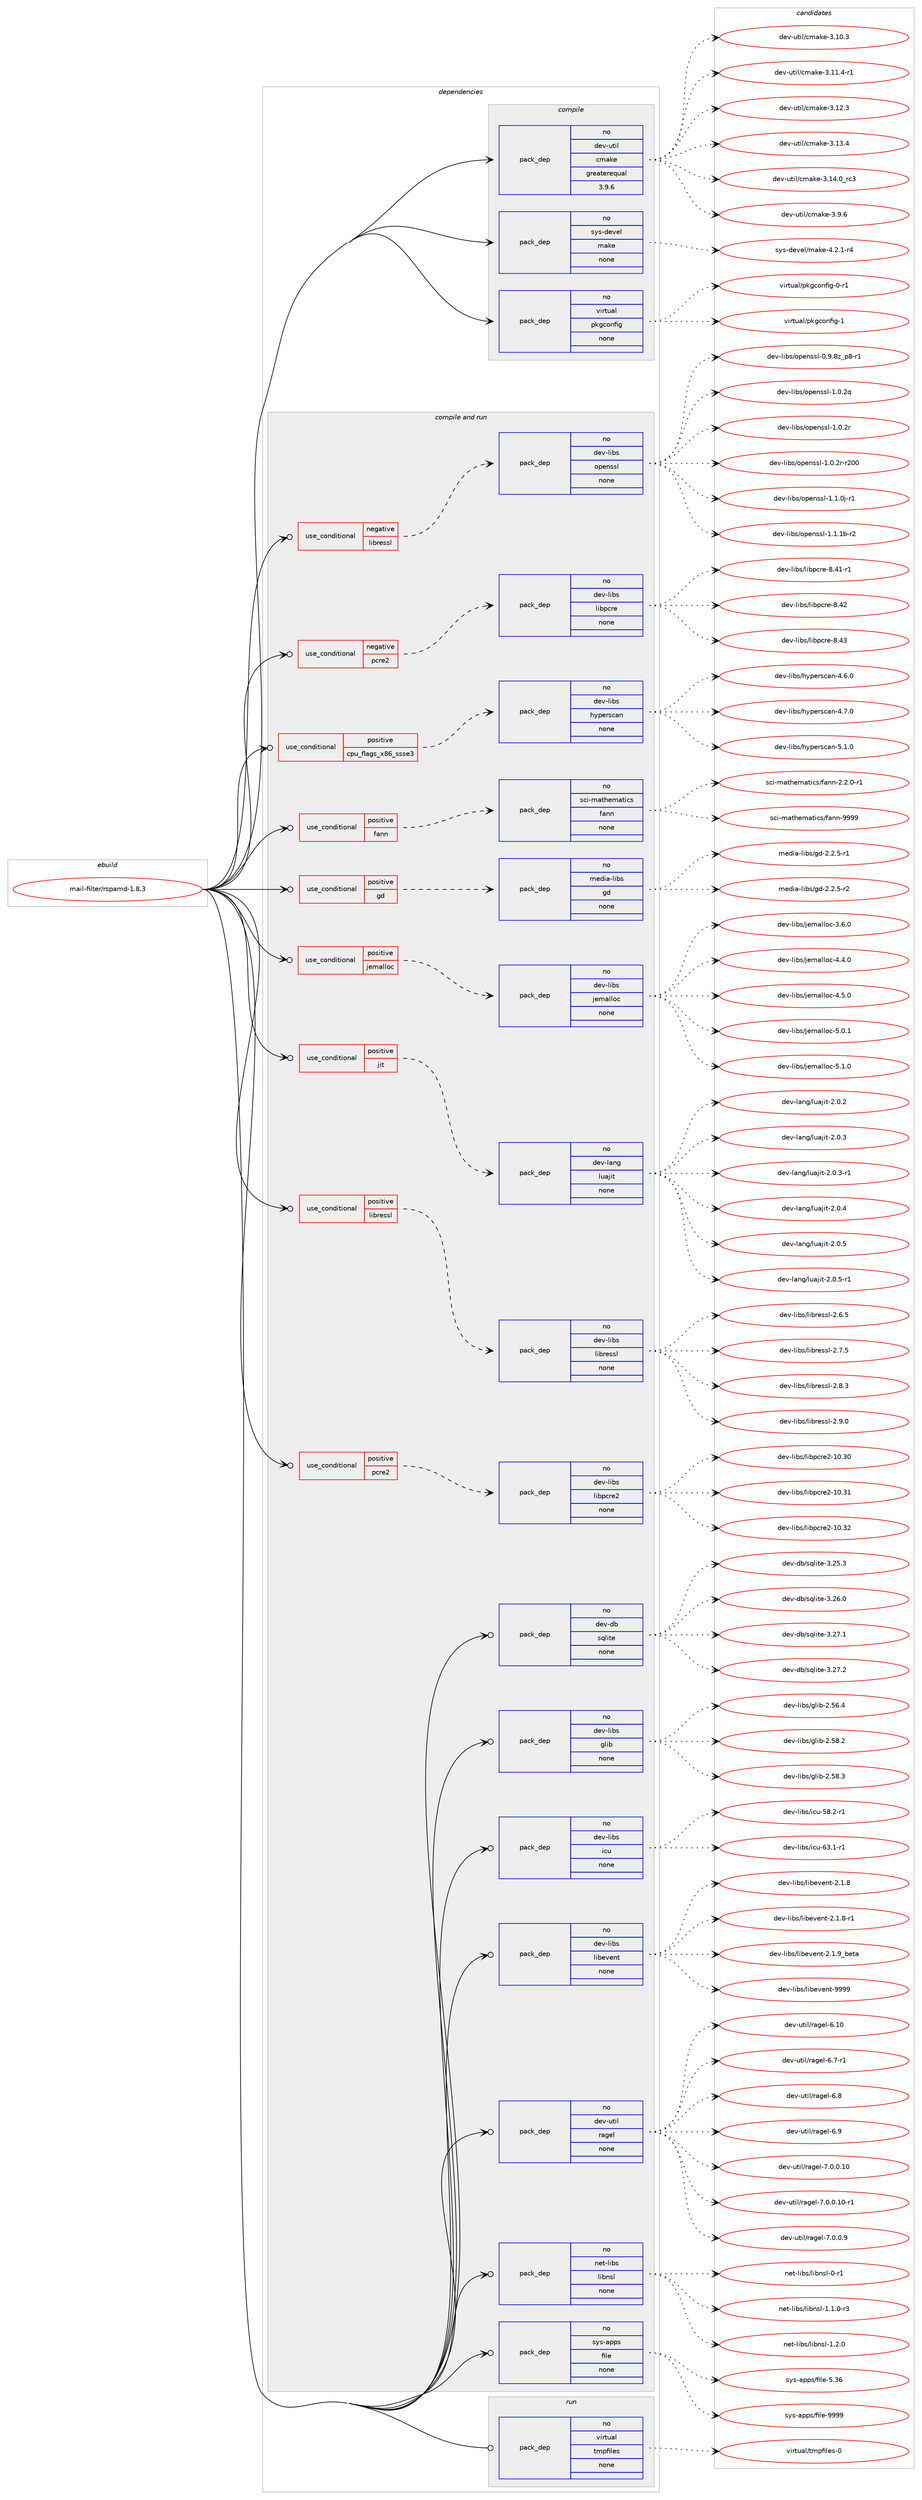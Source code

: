 digraph prolog {

# *************
# Graph options
# *************

newrank=true;
concentrate=true;
compound=true;
graph [rankdir=LR,fontname=Helvetica,fontsize=10,ranksep=1.5];#, ranksep=2.5, nodesep=0.2];
edge  [arrowhead=vee];
node  [fontname=Helvetica,fontsize=10];

# **********
# The ebuild
# **********

subgraph cluster_leftcol {
color=gray;
rank=same;
label=<<i>ebuild</i>>;
id [label="mail-filter/rspamd-1.8.3", color=red, width=4, href="../mail-filter/rspamd-1.8.3.svg"];
}

# ****************
# The dependencies
# ****************

subgraph cluster_midcol {
color=gray;
label=<<i>dependencies</i>>;
subgraph cluster_compile {
fillcolor="#eeeeee";
style=filled;
label=<<i>compile</i>>;
subgraph pack1139944 {
dependency1596135 [label=<<TABLE BORDER="0" CELLBORDER="1" CELLSPACING="0" CELLPADDING="4" WIDTH="220"><TR><TD ROWSPAN="6" CELLPADDING="30">pack_dep</TD></TR><TR><TD WIDTH="110">no</TD></TR><TR><TD>dev-util</TD></TR><TR><TD>cmake</TD></TR><TR><TD>greaterequal</TD></TR><TR><TD>3.9.6</TD></TR></TABLE>>, shape=none, color=blue];
}
id:e -> dependency1596135:w [weight=20,style="solid",arrowhead="vee"];
subgraph pack1139945 {
dependency1596136 [label=<<TABLE BORDER="0" CELLBORDER="1" CELLSPACING="0" CELLPADDING="4" WIDTH="220"><TR><TD ROWSPAN="6" CELLPADDING="30">pack_dep</TD></TR><TR><TD WIDTH="110">no</TD></TR><TR><TD>sys-devel</TD></TR><TR><TD>make</TD></TR><TR><TD>none</TD></TR><TR><TD></TD></TR></TABLE>>, shape=none, color=blue];
}
id:e -> dependency1596136:w [weight=20,style="solid",arrowhead="vee"];
subgraph pack1139946 {
dependency1596137 [label=<<TABLE BORDER="0" CELLBORDER="1" CELLSPACING="0" CELLPADDING="4" WIDTH="220"><TR><TD ROWSPAN="6" CELLPADDING="30">pack_dep</TD></TR><TR><TD WIDTH="110">no</TD></TR><TR><TD>virtual</TD></TR><TR><TD>pkgconfig</TD></TR><TR><TD>none</TD></TR><TR><TD></TD></TR></TABLE>>, shape=none, color=blue];
}
id:e -> dependency1596137:w [weight=20,style="solid",arrowhead="vee"];
}
subgraph cluster_compileandrun {
fillcolor="#eeeeee";
style=filled;
label=<<i>compile and run</i>>;
subgraph cond431073 {
dependency1596138 [label=<<TABLE BORDER="0" CELLBORDER="1" CELLSPACING="0" CELLPADDING="4"><TR><TD ROWSPAN="3" CELLPADDING="10">use_conditional</TD></TR><TR><TD>negative</TD></TR><TR><TD>libressl</TD></TR></TABLE>>, shape=none, color=red];
subgraph pack1139947 {
dependency1596139 [label=<<TABLE BORDER="0" CELLBORDER="1" CELLSPACING="0" CELLPADDING="4" WIDTH="220"><TR><TD ROWSPAN="6" CELLPADDING="30">pack_dep</TD></TR><TR><TD WIDTH="110">no</TD></TR><TR><TD>dev-libs</TD></TR><TR><TD>openssl</TD></TR><TR><TD>none</TD></TR><TR><TD></TD></TR></TABLE>>, shape=none, color=blue];
}
dependency1596138:e -> dependency1596139:w [weight=20,style="dashed",arrowhead="vee"];
}
id:e -> dependency1596138:w [weight=20,style="solid",arrowhead="odotvee"];
subgraph cond431074 {
dependency1596140 [label=<<TABLE BORDER="0" CELLBORDER="1" CELLSPACING="0" CELLPADDING="4"><TR><TD ROWSPAN="3" CELLPADDING="10">use_conditional</TD></TR><TR><TD>negative</TD></TR><TR><TD>pcre2</TD></TR></TABLE>>, shape=none, color=red];
subgraph pack1139948 {
dependency1596141 [label=<<TABLE BORDER="0" CELLBORDER="1" CELLSPACING="0" CELLPADDING="4" WIDTH="220"><TR><TD ROWSPAN="6" CELLPADDING="30">pack_dep</TD></TR><TR><TD WIDTH="110">no</TD></TR><TR><TD>dev-libs</TD></TR><TR><TD>libpcre</TD></TR><TR><TD>none</TD></TR><TR><TD></TD></TR></TABLE>>, shape=none, color=blue];
}
dependency1596140:e -> dependency1596141:w [weight=20,style="dashed",arrowhead="vee"];
}
id:e -> dependency1596140:w [weight=20,style="solid",arrowhead="odotvee"];
subgraph cond431075 {
dependency1596142 [label=<<TABLE BORDER="0" CELLBORDER="1" CELLSPACING="0" CELLPADDING="4"><TR><TD ROWSPAN="3" CELLPADDING="10">use_conditional</TD></TR><TR><TD>positive</TD></TR><TR><TD>cpu_flags_x86_ssse3</TD></TR></TABLE>>, shape=none, color=red];
subgraph pack1139949 {
dependency1596143 [label=<<TABLE BORDER="0" CELLBORDER="1" CELLSPACING="0" CELLPADDING="4" WIDTH="220"><TR><TD ROWSPAN="6" CELLPADDING="30">pack_dep</TD></TR><TR><TD WIDTH="110">no</TD></TR><TR><TD>dev-libs</TD></TR><TR><TD>hyperscan</TD></TR><TR><TD>none</TD></TR><TR><TD></TD></TR></TABLE>>, shape=none, color=blue];
}
dependency1596142:e -> dependency1596143:w [weight=20,style="dashed",arrowhead="vee"];
}
id:e -> dependency1596142:w [weight=20,style="solid",arrowhead="odotvee"];
subgraph cond431076 {
dependency1596144 [label=<<TABLE BORDER="0" CELLBORDER="1" CELLSPACING="0" CELLPADDING="4"><TR><TD ROWSPAN="3" CELLPADDING="10">use_conditional</TD></TR><TR><TD>positive</TD></TR><TR><TD>fann</TD></TR></TABLE>>, shape=none, color=red];
subgraph pack1139950 {
dependency1596145 [label=<<TABLE BORDER="0" CELLBORDER="1" CELLSPACING="0" CELLPADDING="4" WIDTH="220"><TR><TD ROWSPAN="6" CELLPADDING="30">pack_dep</TD></TR><TR><TD WIDTH="110">no</TD></TR><TR><TD>sci-mathematics</TD></TR><TR><TD>fann</TD></TR><TR><TD>none</TD></TR><TR><TD></TD></TR></TABLE>>, shape=none, color=blue];
}
dependency1596144:e -> dependency1596145:w [weight=20,style="dashed",arrowhead="vee"];
}
id:e -> dependency1596144:w [weight=20,style="solid",arrowhead="odotvee"];
subgraph cond431077 {
dependency1596146 [label=<<TABLE BORDER="0" CELLBORDER="1" CELLSPACING="0" CELLPADDING="4"><TR><TD ROWSPAN="3" CELLPADDING="10">use_conditional</TD></TR><TR><TD>positive</TD></TR><TR><TD>gd</TD></TR></TABLE>>, shape=none, color=red];
subgraph pack1139951 {
dependency1596147 [label=<<TABLE BORDER="0" CELLBORDER="1" CELLSPACING="0" CELLPADDING="4" WIDTH="220"><TR><TD ROWSPAN="6" CELLPADDING="30">pack_dep</TD></TR><TR><TD WIDTH="110">no</TD></TR><TR><TD>media-libs</TD></TR><TR><TD>gd</TD></TR><TR><TD>none</TD></TR><TR><TD></TD></TR></TABLE>>, shape=none, color=blue];
}
dependency1596146:e -> dependency1596147:w [weight=20,style="dashed",arrowhead="vee"];
}
id:e -> dependency1596146:w [weight=20,style="solid",arrowhead="odotvee"];
subgraph cond431078 {
dependency1596148 [label=<<TABLE BORDER="0" CELLBORDER="1" CELLSPACING="0" CELLPADDING="4"><TR><TD ROWSPAN="3" CELLPADDING="10">use_conditional</TD></TR><TR><TD>positive</TD></TR><TR><TD>jemalloc</TD></TR></TABLE>>, shape=none, color=red];
subgraph pack1139952 {
dependency1596149 [label=<<TABLE BORDER="0" CELLBORDER="1" CELLSPACING="0" CELLPADDING="4" WIDTH="220"><TR><TD ROWSPAN="6" CELLPADDING="30">pack_dep</TD></TR><TR><TD WIDTH="110">no</TD></TR><TR><TD>dev-libs</TD></TR><TR><TD>jemalloc</TD></TR><TR><TD>none</TD></TR><TR><TD></TD></TR></TABLE>>, shape=none, color=blue];
}
dependency1596148:e -> dependency1596149:w [weight=20,style="dashed",arrowhead="vee"];
}
id:e -> dependency1596148:w [weight=20,style="solid",arrowhead="odotvee"];
subgraph cond431079 {
dependency1596150 [label=<<TABLE BORDER="0" CELLBORDER="1" CELLSPACING="0" CELLPADDING="4"><TR><TD ROWSPAN="3" CELLPADDING="10">use_conditional</TD></TR><TR><TD>positive</TD></TR><TR><TD>jit</TD></TR></TABLE>>, shape=none, color=red];
subgraph pack1139953 {
dependency1596151 [label=<<TABLE BORDER="0" CELLBORDER="1" CELLSPACING="0" CELLPADDING="4" WIDTH="220"><TR><TD ROWSPAN="6" CELLPADDING="30">pack_dep</TD></TR><TR><TD WIDTH="110">no</TD></TR><TR><TD>dev-lang</TD></TR><TR><TD>luajit</TD></TR><TR><TD>none</TD></TR><TR><TD></TD></TR></TABLE>>, shape=none, color=blue];
}
dependency1596150:e -> dependency1596151:w [weight=20,style="dashed",arrowhead="vee"];
}
id:e -> dependency1596150:w [weight=20,style="solid",arrowhead="odotvee"];
subgraph cond431080 {
dependency1596152 [label=<<TABLE BORDER="0" CELLBORDER="1" CELLSPACING="0" CELLPADDING="4"><TR><TD ROWSPAN="3" CELLPADDING="10">use_conditional</TD></TR><TR><TD>positive</TD></TR><TR><TD>libressl</TD></TR></TABLE>>, shape=none, color=red];
subgraph pack1139954 {
dependency1596153 [label=<<TABLE BORDER="0" CELLBORDER="1" CELLSPACING="0" CELLPADDING="4" WIDTH="220"><TR><TD ROWSPAN="6" CELLPADDING="30">pack_dep</TD></TR><TR><TD WIDTH="110">no</TD></TR><TR><TD>dev-libs</TD></TR><TR><TD>libressl</TD></TR><TR><TD>none</TD></TR><TR><TD></TD></TR></TABLE>>, shape=none, color=blue];
}
dependency1596152:e -> dependency1596153:w [weight=20,style="dashed",arrowhead="vee"];
}
id:e -> dependency1596152:w [weight=20,style="solid",arrowhead="odotvee"];
subgraph cond431081 {
dependency1596154 [label=<<TABLE BORDER="0" CELLBORDER="1" CELLSPACING="0" CELLPADDING="4"><TR><TD ROWSPAN="3" CELLPADDING="10">use_conditional</TD></TR><TR><TD>positive</TD></TR><TR><TD>pcre2</TD></TR></TABLE>>, shape=none, color=red];
subgraph pack1139955 {
dependency1596155 [label=<<TABLE BORDER="0" CELLBORDER="1" CELLSPACING="0" CELLPADDING="4" WIDTH="220"><TR><TD ROWSPAN="6" CELLPADDING="30">pack_dep</TD></TR><TR><TD WIDTH="110">no</TD></TR><TR><TD>dev-libs</TD></TR><TR><TD>libpcre2</TD></TR><TR><TD>none</TD></TR><TR><TD></TD></TR></TABLE>>, shape=none, color=blue];
}
dependency1596154:e -> dependency1596155:w [weight=20,style="dashed",arrowhead="vee"];
}
id:e -> dependency1596154:w [weight=20,style="solid",arrowhead="odotvee"];
subgraph pack1139956 {
dependency1596156 [label=<<TABLE BORDER="0" CELLBORDER="1" CELLSPACING="0" CELLPADDING="4" WIDTH="220"><TR><TD ROWSPAN="6" CELLPADDING="30">pack_dep</TD></TR><TR><TD WIDTH="110">no</TD></TR><TR><TD>dev-db</TD></TR><TR><TD>sqlite</TD></TR><TR><TD>none</TD></TR><TR><TD></TD></TR></TABLE>>, shape=none, color=blue];
}
id:e -> dependency1596156:w [weight=20,style="solid",arrowhead="odotvee"];
subgraph pack1139957 {
dependency1596157 [label=<<TABLE BORDER="0" CELLBORDER="1" CELLSPACING="0" CELLPADDING="4" WIDTH="220"><TR><TD ROWSPAN="6" CELLPADDING="30">pack_dep</TD></TR><TR><TD WIDTH="110">no</TD></TR><TR><TD>dev-libs</TD></TR><TR><TD>glib</TD></TR><TR><TD>none</TD></TR><TR><TD></TD></TR></TABLE>>, shape=none, color=blue];
}
id:e -> dependency1596157:w [weight=20,style="solid",arrowhead="odotvee"];
subgraph pack1139958 {
dependency1596158 [label=<<TABLE BORDER="0" CELLBORDER="1" CELLSPACING="0" CELLPADDING="4" WIDTH="220"><TR><TD ROWSPAN="6" CELLPADDING="30">pack_dep</TD></TR><TR><TD WIDTH="110">no</TD></TR><TR><TD>dev-libs</TD></TR><TR><TD>icu</TD></TR><TR><TD>none</TD></TR><TR><TD></TD></TR></TABLE>>, shape=none, color=blue];
}
id:e -> dependency1596158:w [weight=20,style="solid",arrowhead="odotvee"];
subgraph pack1139959 {
dependency1596159 [label=<<TABLE BORDER="0" CELLBORDER="1" CELLSPACING="0" CELLPADDING="4" WIDTH="220"><TR><TD ROWSPAN="6" CELLPADDING="30">pack_dep</TD></TR><TR><TD WIDTH="110">no</TD></TR><TR><TD>dev-libs</TD></TR><TR><TD>libevent</TD></TR><TR><TD>none</TD></TR><TR><TD></TD></TR></TABLE>>, shape=none, color=blue];
}
id:e -> dependency1596159:w [weight=20,style="solid",arrowhead="odotvee"];
subgraph pack1139960 {
dependency1596160 [label=<<TABLE BORDER="0" CELLBORDER="1" CELLSPACING="0" CELLPADDING="4" WIDTH="220"><TR><TD ROWSPAN="6" CELLPADDING="30">pack_dep</TD></TR><TR><TD WIDTH="110">no</TD></TR><TR><TD>dev-util</TD></TR><TR><TD>ragel</TD></TR><TR><TD>none</TD></TR><TR><TD></TD></TR></TABLE>>, shape=none, color=blue];
}
id:e -> dependency1596160:w [weight=20,style="solid",arrowhead="odotvee"];
subgraph pack1139961 {
dependency1596161 [label=<<TABLE BORDER="0" CELLBORDER="1" CELLSPACING="0" CELLPADDING="4" WIDTH="220"><TR><TD ROWSPAN="6" CELLPADDING="30">pack_dep</TD></TR><TR><TD WIDTH="110">no</TD></TR><TR><TD>net-libs</TD></TR><TR><TD>libnsl</TD></TR><TR><TD>none</TD></TR><TR><TD></TD></TR></TABLE>>, shape=none, color=blue];
}
id:e -> dependency1596161:w [weight=20,style="solid",arrowhead="odotvee"];
subgraph pack1139962 {
dependency1596162 [label=<<TABLE BORDER="0" CELLBORDER="1" CELLSPACING="0" CELLPADDING="4" WIDTH="220"><TR><TD ROWSPAN="6" CELLPADDING="30">pack_dep</TD></TR><TR><TD WIDTH="110">no</TD></TR><TR><TD>sys-apps</TD></TR><TR><TD>file</TD></TR><TR><TD>none</TD></TR><TR><TD></TD></TR></TABLE>>, shape=none, color=blue];
}
id:e -> dependency1596162:w [weight=20,style="solid",arrowhead="odotvee"];
}
subgraph cluster_run {
fillcolor="#eeeeee";
style=filled;
label=<<i>run</i>>;
subgraph pack1139963 {
dependency1596163 [label=<<TABLE BORDER="0" CELLBORDER="1" CELLSPACING="0" CELLPADDING="4" WIDTH="220"><TR><TD ROWSPAN="6" CELLPADDING="30">pack_dep</TD></TR><TR><TD WIDTH="110">no</TD></TR><TR><TD>virtual</TD></TR><TR><TD>tmpfiles</TD></TR><TR><TD>none</TD></TR><TR><TD></TD></TR></TABLE>>, shape=none, color=blue];
}
id:e -> dependency1596163:w [weight=20,style="solid",arrowhead="odot"];
}
}

# **************
# The candidates
# **************

subgraph cluster_choices {
rank=same;
color=gray;
label=<<i>candidates</i>>;

subgraph choice1139944 {
color=black;
nodesep=1;
choice1001011184511711610510847991099710710145514649484651 [label="dev-util/cmake-3.10.3", color=red, width=4,href="../dev-util/cmake-3.10.3.svg"];
choice10010111845117116105108479910997107101455146494946524511449 [label="dev-util/cmake-3.11.4-r1", color=red, width=4,href="../dev-util/cmake-3.11.4-r1.svg"];
choice1001011184511711610510847991099710710145514649504651 [label="dev-util/cmake-3.12.3", color=red, width=4,href="../dev-util/cmake-3.12.3.svg"];
choice1001011184511711610510847991099710710145514649514652 [label="dev-util/cmake-3.13.4", color=red, width=4,href="../dev-util/cmake-3.13.4.svg"];
choice1001011184511711610510847991099710710145514649524648951149951 [label="dev-util/cmake-3.14.0_rc3", color=red, width=4,href="../dev-util/cmake-3.14.0_rc3.svg"];
choice10010111845117116105108479910997107101455146574654 [label="dev-util/cmake-3.9.6", color=red, width=4,href="../dev-util/cmake-3.9.6.svg"];
dependency1596135:e -> choice1001011184511711610510847991099710710145514649484651:w [style=dotted,weight="100"];
dependency1596135:e -> choice10010111845117116105108479910997107101455146494946524511449:w [style=dotted,weight="100"];
dependency1596135:e -> choice1001011184511711610510847991099710710145514649504651:w [style=dotted,weight="100"];
dependency1596135:e -> choice1001011184511711610510847991099710710145514649514652:w [style=dotted,weight="100"];
dependency1596135:e -> choice1001011184511711610510847991099710710145514649524648951149951:w [style=dotted,weight="100"];
dependency1596135:e -> choice10010111845117116105108479910997107101455146574654:w [style=dotted,weight="100"];
}
subgraph choice1139945 {
color=black;
nodesep=1;
choice1151211154510010111810110847109971071014552465046494511452 [label="sys-devel/make-4.2.1-r4", color=red, width=4,href="../sys-devel/make-4.2.1-r4.svg"];
dependency1596136:e -> choice1151211154510010111810110847109971071014552465046494511452:w [style=dotted,weight="100"];
}
subgraph choice1139946 {
color=black;
nodesep=1;
choice11810511411611797108471121071039911111010210510345484511449 [label="virtual/pkgconfig-0-r1", color=red, width=4,href="../virtual/pkgconfig-0-r1.svg"];
choice1181051141161179710847112107103991111101021051034549 [label="virtual/pkgconfig-1", color=red, width=4,href="../virtual/pkgconfig-1.svg"];
dependency1596137:e -> choice11810511411611797108471121071039911111010210510345484511449:w [style=dotted,weight="100"];
dependency1596137:e -> choice1181051141161179710847112107103991111101021051034549:w [style=dotted,weight="100"];
}
subgraph choice1139947 {
color=black;
nodesep=1;
choice10010111845108105981154711111210111011511510845484657465612295112564511449 [label="dev-libs/openssl-0.9.8z_p8-r1", color=red, width=4,href="../dev-libs/openssl-0.9.8z_p8-r1.svg"];
choice100101118451081059811547111112101110115115108454946484650113 [label="dev-libs/openssl-1.0.2q", color=red, width=4,href="../dev-libs/openssl-1.0.2q.svg"];
choice100101118451081059811547111112101110115115108454946484650114 [label="dev-libs/openssl-1.0.2r", color=red, width=4,href="../dev-libs/openssl-1.0.2r.svg"];
choice10010111845108105981154711111210111011511510845494648465011445114504848 [label="dev-libs/openssl-1.0.2r-r200", color=red, width=4,href="../dev-libs/openssl-1.0.2r-r200.svg"];
choice1001011184510810598115471111121011101151151084549464946481064511449 [label="dev-libs/openssl-1.1.0j-r1", color=red, width=4,href="../dev-libs/openssl-1.1.0j-r1.svg"];
choice100101118451081059811547111112101110115115108454946494649984511450 [label="dev-libs/openssl-1.1.1b-r2", color=red, width=4,href="../dev-libs/openssl-1.1.1b-r2.svg"];
dependency1596139:e -> choice10010111845108105981154711111210111011511510845484657465612295112564511449:w [style=dotted,weight="100"];
dependency1596139:e -> choice100101118451081059811547111112101110115115108454946484650113:w [style=dotted,weight="100"];
dependency1596139:e -> choice100101118451081059811547111112101110115115108454946484650114:w [style=dotted,weight="100"];
dependency1596139:e -> choice10010111845108105981154711111210111011511510845494648465011445114504848:w [style=dotted,weight="100"];
dependency1596139:e -> choice1001011184510810598115471111121011101151151084549464946481064511449:w [style=dotted,weight="100"];
dependency1596139:e -> choice100101118451081059811547111112101110115115108454946494649984511450:w [style=dotted,weight="100"];
}
subgraph choice1139948 {
color=black;
nodesep=1;
choice100101118451081059811547108105981129911410145564652494511449 [label="dev-libs/libpcre-8.41-r1", color=red, width=4,href="../dev-libs/libpcre-8.41-r1.svg"];
choice10010111845108105981154710810598112991141014556465250 [label="dev-libs/libpcre-8.42", color=red, width=4,href="../dev-libs/libpcre-8.42.svg"];
choice10010111845108105981154710810598112991141014556465251 [label="dev-libs/libpcre-8.43", color=red, width=4,href="../dev-libs/libpcre-8.43.svg"];
dependency1596141:e -> choice100101118451081059811547108105981129911410145564652494511449:w [style=dotted,weight="100"];
dependency1596141:e -> choice10010111845108105981154710810598112991141014556465250:w [style=dotted,weight="100"];
dependency1596141:e -> choice10010111845108105981154710810598112991141014556465251:w [style=dotted,weight="100"];
}
subgraph choice1139949 {
color=black;
nodesep=1;
choice1001011184510810598115471041211121011141159997110455246544648 [label="dev-libs/hyperscan-4.6.0", color=red, width=4,href="../dev-libs/hyperscan-4.6.0.svg"];
choice1001011184510810598115471041211121011141159997110455246554648 [label="dev-libs/hyperscan-4.7.0", color=red, width=4,href="../dev-libs/hyperscan-4.7.0.svg"];
choice1001011184510810598115471041211121011141159997110455346494648 [label="dev-libs/hyperscan-5.1.0", color=red, width=4,href="../dev-libs/hyperscan-5.1.0.svg"];
dependency1596143:e -> choice1001011184510810598115471041211121011141159997110455246544648:w [style=dotted,weight="100"];
dependency1596143:e -> choice1001011184510810598115471041211121011141159997110455246554648:w [style=dotted,weight="100"];
dependency1596143:e -> choice1001011184510810598115471041211121011141159997110455346494648:w [style=dotted,weight="100"];
}
subgraph choice1139950 {
color=black;
nodesep=1;
choice115991054510997116104101109971161059911547102971101104550465046484511449 [label="sci-mathematics/fann-2.2.0-r1", color=red, width=4,href="../sci-mathematics/fann-2.2.0-r1.svg"];
choice115991054510997116104101109971161059911547102971101104557575757 [label="sci-mathematics/fann-9999", color=red, width=4,href="../sci-mathematics/fann-9999.svg"];
dependency1596145:e -> choice115991054510997116104101109971161059911547102971101104550465046484511449:w [style=dotted,weight="100"];
dependency1596145:e -> choice115991054510997116104101109971161059911547102971101104557575757:w [style=dotted,weight="100"];
}
subgraph choice1139951 {
color=black;
nodesep=1;
choice109101100105974510810598115471031004550465046534511449 [label="media-libs/gd-2.2.5-r1", color=red, width=4,href="../media-libs/gd-2.2.5-r1.svg"];
choice109101100105974510810598115471031004550465046534511450 [label="media-libs/gd-2.2.5-r2", color=red, width=4,href="../media-libs/gd-2.2.5-r2.svg"];
dependency1596147:e -> choice109101100105974510810598115471031004550465046534511449:w [style=dotted,weight="100"];
dependency1596147:e -> choice109101100105974510810598115471031004550465046534511450:w [style=dotted,weight="100"];
}
subgraph choice1139952 {
color=black;
nodesep=1;
choice1001011184510810598115471061011099710810811199455146544648 [label="dev-libs/jemalloc-3.6.0", color=red, width=4,href="../dev-libs/jemalloc-3.6.0.svg"];
choice1001011184510810598115471061011099710810811199455246524648 [label="dev-libs/jemalloc-4.4.0", color=red, width=4,href="../dev-libs/jemalloc-4.4.0.svg"];
choice1001011184510810598115471061011099710810811199455246534648 [label="dev-libs/jemalloc-4.5.0", color=red, width=4,href="../dev-libs/jemalloc-4.5.0.svg"];
choice1001011184510810598115471061011099710810811199455346484649 [label="dev-libs/jemalloc-5.0.1", color=red, width=4,href="../dev-libs/jemalloc-5.0.1.svg"];
choice1001011184510810598115471061011099710810811199455346494648 [label="dev-libs/jemalloc-5.1.0", color=red, width=4,href="../dev-libs/jemalloc-5.1.0.svg"];
dependency1596149:e -> choice1001011184510810598115471061011099710810811199455146544648:w [style=dotted,weight="100"];
dependency1596149:e -> choice1001011184510810598115471061011099710810811199455246524648:w [style=dotted,weight="100"];
dependency1596149:e -> choice1001011184510810598115471061011099710810811199455246534648:w [style=dotted,weight="100"];
dependency1596149:e -> choice1001011184510810598115471061011099710810811199455346484649:w [style=dotted,weight="100"];
dependency1596149:e -> choice1001011184510810598115471061011099710810811199455346494648:w [style=dotted,weight="100"];
}
subgraph choice1139953 {
color=black;
nodesep=1;
choice10010111845108971101034710811797106105116455046484650 [label="dev-lang/luajit-2.0.2", color=red, width=4,href="../dev-lang/luajit-2.0.2.svg"];
choice10010111845108971101034710811797106105116455046484651 [label="dev-lang/luajit-2.0.3", color=red, width=4,href="../dev-lang/luajit-2.0.3.svg"];
choice100101118451089711010347108117971061051164550464846514511449 [label="dev-lang/luajit-2.0.3-r1", color=red, width=4,href="../dev-lang/luajit-2.0.3-r1.svg"];
choice10010111845108971101034710811797106105116455046484652 [label="dev-lang/luajit-2.0.4", color=red, width=4,href="../dev-lang/luajit-2.0.4.svg"];
choice10010111845108971101034710811797106105116455046484653 [label="dev-lang/luajit-2.0.5", color=red, width=4,href="../dev-lang/luajit-2.0.5.svg"];
choice100101118451089711010347108117971061051164550464846534511449 [label="dev-lang/luajit-2.0.5-r1", color=red, width=4,href="../dev-lang/luajit-2.0.5-r1.svg"];
dependency1596151:e -> choice10010111845108971101034710811797106105116455046484650:w [style=dotted,weight="100"];
dependency1596151:e -> choice10010111845108971101034710811797106105116455046484651:w [style=dotted,weight="100"];
dependency1596151:e -> choice100101118451089711010347108117971061051164550464846514511449:w [style=dotted,weight="100"];
dependency1596151:e -> choice10010111845108971101034710811797106105116455046484652:w [style=dotted,weight="100"];
dependency1596151:e -> choice10010111845108971101034710811797106105116455046484653:w [style=dotted,weight="100"];
dependency1596151:e -> choice100101118451089711010347108117971061051164550464846534511449:w [style=dotted,weight="100"];
}
subgraph choice1139954 {
color=black;
nodesep=1;
choice10010111845108105981154710810598114101115115108455046544653 [label="dev-libs/libressl-2.6.5", color=red, width=4,href="../dev-libs/libressl-2.6.5.svg"];
choice10010111845108105981154710810598114101115115108455046554653 [label="dev-libs/libressl-2.7.5", color=red, width=4,href="../dev-libs/libressl-2.7.5.svg"];
choice10010111845108105981154710810598114101115115108455046564651 [label="dev-libs/libressl-2.8.3", color=red, width=4,href="../dev-libs/libressl-2.8.3.svg"];
choice10010111845108105981154710810598114101115115108455046574648 [label="dev-libs/libressl-2.9.0", color=red, width=4,href="../dev-libs/libressl-2.9.0.svg"];
dependency1596153:e -> choice10010111845108105981154710810598114101115115108455046544653:w [style=dotted,weight="100"];
dependency1596153:e -> choice10010111845108105981154710810598114101115115108455046554653:w [style=dotted,weight="100"];
dependency1596153:e -> choice10010111845108105981154710810598114101115115108455046564651:w [style=dotted,weight="100"];
dependency1596153:e -> choice10010111845108105981154710810598114101115115108455046574648:w [style=dotted,weight="100"];
}
subgraph choice1139955 {
color=black;
nodesep=1;
choice100101118451081059811547108105981129911410150454948465148 [label="dev-libs/libpcre2-10.30", color=red, width=4,href="../dev-libs/libpcre2-10.30.svg"];
choice100101118451081059811547108105981129911410150454948465149 [label="dev-libs/libpcre2-10.31", color=red, width=4,href="../dev-libs/libpcre2-10.31.svg"];
choice100101118451081059811547108105981129911410150454948465150 [label="dev-libs/libpcre2-10.32", color=red, width=4,href="../dev-libs/libpcre2-10.32.svg"];
dependency1596155:e -> choice100101118451081059811547108105981129911410150454948465148:w [style=dotted,weight="100"];
dependency1596155:e -> choice100101118451081059811547108105981129911410150454948465149:w [style=dotted,weight="100"];
dependency1596155:e -> choice100101118451081059811547108105981129911410150454948465150:w [style=dotted,weight="100"];
}
subgraph choice1139956 {
color=black;
nodesep=1;
choice10010111845100984711511310810511610145514650534651 [label="dev-db/sqlite-3.25.3", color=red, width=4,href="../dev-db/sqlite-3.25.3.svg"];
choice10010111845100984711511310810511610145514650544648 [label="dev-db/sqlite-3.26.0", color=red, width=4,href="../dev-db/sqlite-3.26.0.svg"];
choice10010111845100984711511310810511610145514650554649 [label="dev-db/sqlite-3.27.1", color=red, width=4,href="../dev-db/sqlite-3.27.1.svg"];
choice10010111845100984711511310810511610145514650554650 [label="dev-db/sqlite-3.27.2", color=red, width=4,href="../dev-db/sqlite-3.27.2.svg"];
dependency1596156:e -> choice10010111845100984711511310810511610145514650534651:w [style=dotted,weight="100"];
dependency1596156:e -> choice10010111845100984711511310810511610145514650544648:w [style=dotted,weight="100"];
dependency1596156:e -> choice10010111845100984711511310810511610145514650554649:w [style=dotted,weight="100"];
dependency1596156:e -> choice10010111845100984711511310810511610145514650554650:w [style=dotted,weight="100"];
}
subgraph choice1139957 {
color=black;
nodesep=1;
choice1001011184510810598115471031081059845504653544652 [label="dev-libs/glib-2.56.4", color=red, width=4,href="../dev-libs/glib-2.56.4.svg"];
choice1001011184510810598115471031081059845504653564650 [label="dev-libs/glib-2.58.2", color=red, width=4,href="../dev-libs/glib-2.58.2.svg"];
choice1001011184510810598115471031081059845504653564651 [label="dev-libs/glib-2.58.3", color=red, width=4,href="../dev-libs/glib-2.58.3.svg"];
dependency1596157:e -> choice1001011184510810598115471031081059845504653544652:w [style=dotted,weight="100"];
dependency1596157:e -> choice1001011184510810598115471031081059845504653564650:w [style=dotted,weight="100"];
dependency1596157:e -> choice1001011184510810598115471031081059845504653564651:w [style=dotted,weight="100"];
}
subgraph choice1139958 {
color=black;
nodesep=1;
choice1001011184510810598115471059911745535646504511449 [label="dev-libs/icu-58.2-r1", color=red, width=4,href="../dev-libs/icu-58.2-r1.svg"];
choice1001011184510810598115471059911745545146494511449 [label="dev-libs/icu-63.1-r1", color=red, width=4,href="../dev-libs/icu-63.1-r1.svg"];
dependency1596158:e -> choice1001011184510810598115471059911745535646504511449:w [style=dotted,weight="100"];
dependency1596158:e -> choice1001011184510810598115471059911745545146494511449:w [style=dotted,weight="100"];
}
subgraph choice1139959 {
color=black;
nodesep=1;
choice10010111845108105981154710810598101118101110116455046494656 [label="dev-libs/libevent-2.1.8", color=red, width=4,href="../dev-libs/libevent-2.1.8.svg"];
choice100101118451081059811547108105981011181011101164550464946564511449 [label="dev-libs/libevent-2.1.8-r1", color=red, width=4,href="../dev-libs/libevent-2.1.8-r1.svg"];
choice10010111845108105981154710810598101118101110116455046494657959810111697 [label="dev-libs/libevent-2.1.9_beta", color=red, width=4,href="../dev-libs/libevent-2.1.9_beta.svg"];
choice100101118451081059811547108105981011181011101164557575757 [label="dev-libs/libevent-9999", color=red, width=4,href="../dev-libs/libevent-9999.svg"];
dependency1596159:e -> choice10010111845108105981154710810598101118101110116455046494656:w [style=dotted,weight="100"];
dependency1596159:e -> choice100101118451081059811547108105981011181011101164550464946564511449:w [style=dotted,weight="100"];
dependency1596159:e -> choice10010111845108105981154710810598101118101110116455046494657959810111697:w [style=dotted,weight="100"];
dependency1596159:e -> choice100101118451081059811547108105981011181011101164557575757:w [style=dotted,weight="100"];
}
subgraph choice1139960 {
color=black;
nodesep=1;
choice1001011184511711610510847114971031011084554464948 [label="dev-util/ragel-6.10", color=red, width=4,href="../dev-util/ragel-6.10.svg"];
choice100101118451171161051084711497103101108455446554511449 [label="dev-util/ragel-6.7-r1", color=red, width=4,href="../dev-util/ragel-6.7-r1.svg"];
choice10010111845117116105108471149710310110845544656 [label="dev-util/ragel-6.8", color=red, width=4,href="../dev-util/ragel-6.8.svg"];
choice10010111845117116105108471149710310110845544657 [label="dev-util/ragel-6.9", color=red, width=4,href="../dev-util/ragel-6.9.svg"];
choice100101118451171161051084711497103101108455546484648464948 [label="dev-util/ragel-7.0.0.10", color=red, width=4,href="../dev-util/ragel-7.0.0.10.svg"];
choice1001011184511711610510847114971031011084555464846484649484511449 [label="dev-util/ragel-7.0.0.10-r1", color=red, width=4,href="../dev-util/ragel-7.0.0.10-r1.svg"];
choice1001011184511711610510847114971031011084555464846484657 [label="dev-util/ragel-7.0.0.9", color=red, width=4,href="../dev-util/ragel-7.0.0.9.svg"];
dependency1596160:e -> choice1001011184511711610510847114971031011084554464948:w [style=dotted,weight="100"];
dependency1596160:e -> choice100101118451171161051084711497103101108455446554511449:w [style=dotted,weight="100"];
dependency1596160:e -> choice10010111845117116105108471149710310110845544656:w [style=dotted,weight="100"];
dependency1596160:e -> choice10010111845117116105108471149710310110845544657:w [style=dotted,weight="100"];
dependency1596160:e -> choice100101118451171161051084711497103101108455546484648464948:w [style=dotted,weight="100"];
dependency1596160:e -> choice1001011184511711610510847114971031011084555464846484649484511449:w [style=dotted,weight="100"];
dependency1596160:e -> choice1001011184511711610510847114971031011084555464846484657:w [style=dotted,weight="100"];
}
subgraph choice1139961 {
color=black;
nodesep=1;
choice1101011164510810598115471081059811011510845484511449 [label="net-libs/libnsl-0-r1", color=red, width=4,href="../net-libs/libnsl-0-r1.svg"];
choice110101116451081059811547108105981101151084549464946484511451 [label="net-libs/libnsl-1.1.0-r3", color=red, width=4,href="../net-libs/libnsl-1.1.0-r3.svg"];
choice11010111645108105981154710810598110115108454946504648 [label="net-libs/libnsl-1.2.0", color=red, width=4,href="../net-libs/libnsl-1.2.0.svg"];
dependency1596161:e -> choice1101011164510810598115471081059811011510845484511449:w [style=dotted,weight="100"];
dependency1596161:e -> choice110101116451081059811547108105981101151084549464946484511451:w [style=dotted,weight="100"];
dependency1596161:e -> choice11010111645108105981154710810598110115108454946504648:w [style=dotted,weight="100"];
}
subgraph choice1139962 {
color=black;
nodesep=1;
choice1151211154597112112115471021051081014553465154 [label="sys-apps/file-5.36", color=red, width=4,href="../sys-apps/file-5.36.svg"];
choice1151211154597112112115471021051081014557575757 [label="sys-apps/file-9999", color=red, width=4,href="../sys-apps/file-9999.svg"];
dependency1596162:e -> choice1151211154597112112115471021051081014553465154:w [style=dotted,weight="100"];
dependency1596162:e -> choice1151211154597112112115471021051081014557575757:w [style=dotted,weight="100"];
}
subgraph choice1139963 {
color=black;
nodesep=1;
choice11810511411611797108471161091121021051081011154548 [label="virtual/tmpfiles-0", color=red, width=4,href="../virtual/tmpfiles-0.svg"];
dependency1596163:e -> choice11810511411611797108471161091121021051081011154548:w [style=dotted,weight="100"];
}
}

}
